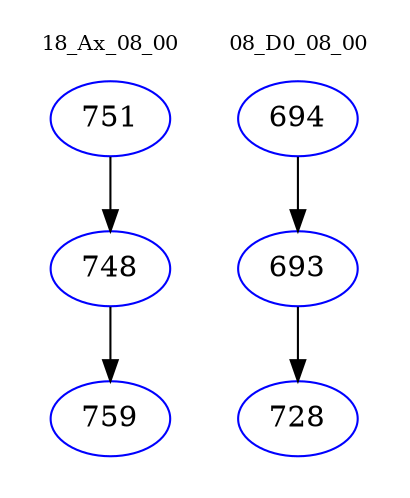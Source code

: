 digraph{
subgraph cluster_0 {
color = white
label = "18_Ax_08_00";
fontsize=10;
T0_751 [label="751", color="blue"]
T0_751 -> T0_748 [color="black"]
T0_748 [label="748", color="blue"]
T0_748 -> T0_759 [color="black"]
T0_759 [label="759", color="blue"]
}
subgraph cluster_1 {
color = white
label = "08_D0_08_00";
fontsize=10;
T1_694 [label="694", color="blue"]
T1_694 -> T1_693 [color="black"]
T1_693 [label="693", color="blue"]
T1_693 -> T1_728 [color="black"]
T1_728 [label="728", color="blue"]
}
}
